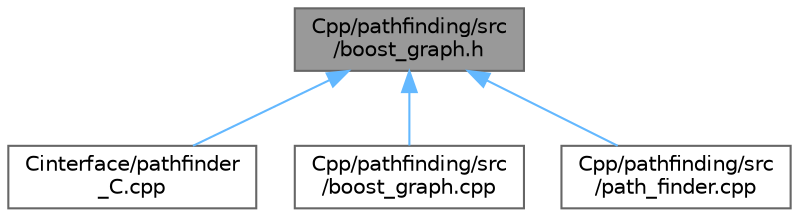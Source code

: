 digraph "Cpp/pathfinding/src/boost_graph.h"
{
 // LATEX_PDF_SIZE
  bgcolor="transparent";
  edge [fontname=Helvetica,fontsize=10,labelfontname=Helvetica,labelfontsize=10];
  node [fontname=Helvetica,fontsize=10,shape=box,height=0.2,width=0.4];
  Node1 [label="Cpp/pathfinding/src\l/boost_graph.h",height=0.2,width=0.4,color="gray40", fillcolor="grey60", style="filled", fontcolor="black",tooltip="Contains definitions for the BoostGraph class."];
  Node1 -> Node2 [dir="back",color="steelblue1",style="solid"];
  Node2 [label="Cinterface/pathfinder\l_C.cpp",height=0.2,width=0.4,color="grey40", fillcolor="white", style="filled",URL="$a00422.html",tooltip=" "];
  Node1 -> Node3 [dir="back",color="steelblue1",style="solid"];
  Node3 [label="Cpp/pathfinding/src\l/boost_graph.cpp",height=0.2,width=0.4,color="grey40", fillcolor="white", style="filled",URL="$a00197.html",tooltip="Contains implementation for the BoostGraph class."];
  Node1 -> Node4 [dir="back",color="steelblue1",style="solid"];
  Node4 [label="Cpp/pathfinding/src\l/path_finder.cpp",height=0.2,width=0.4,color="grey40", fillcolor="white", style="filled",URL="$a00203.html",tooltip="Contains implmentation for the BoostGraphDeleter structure."];
}
